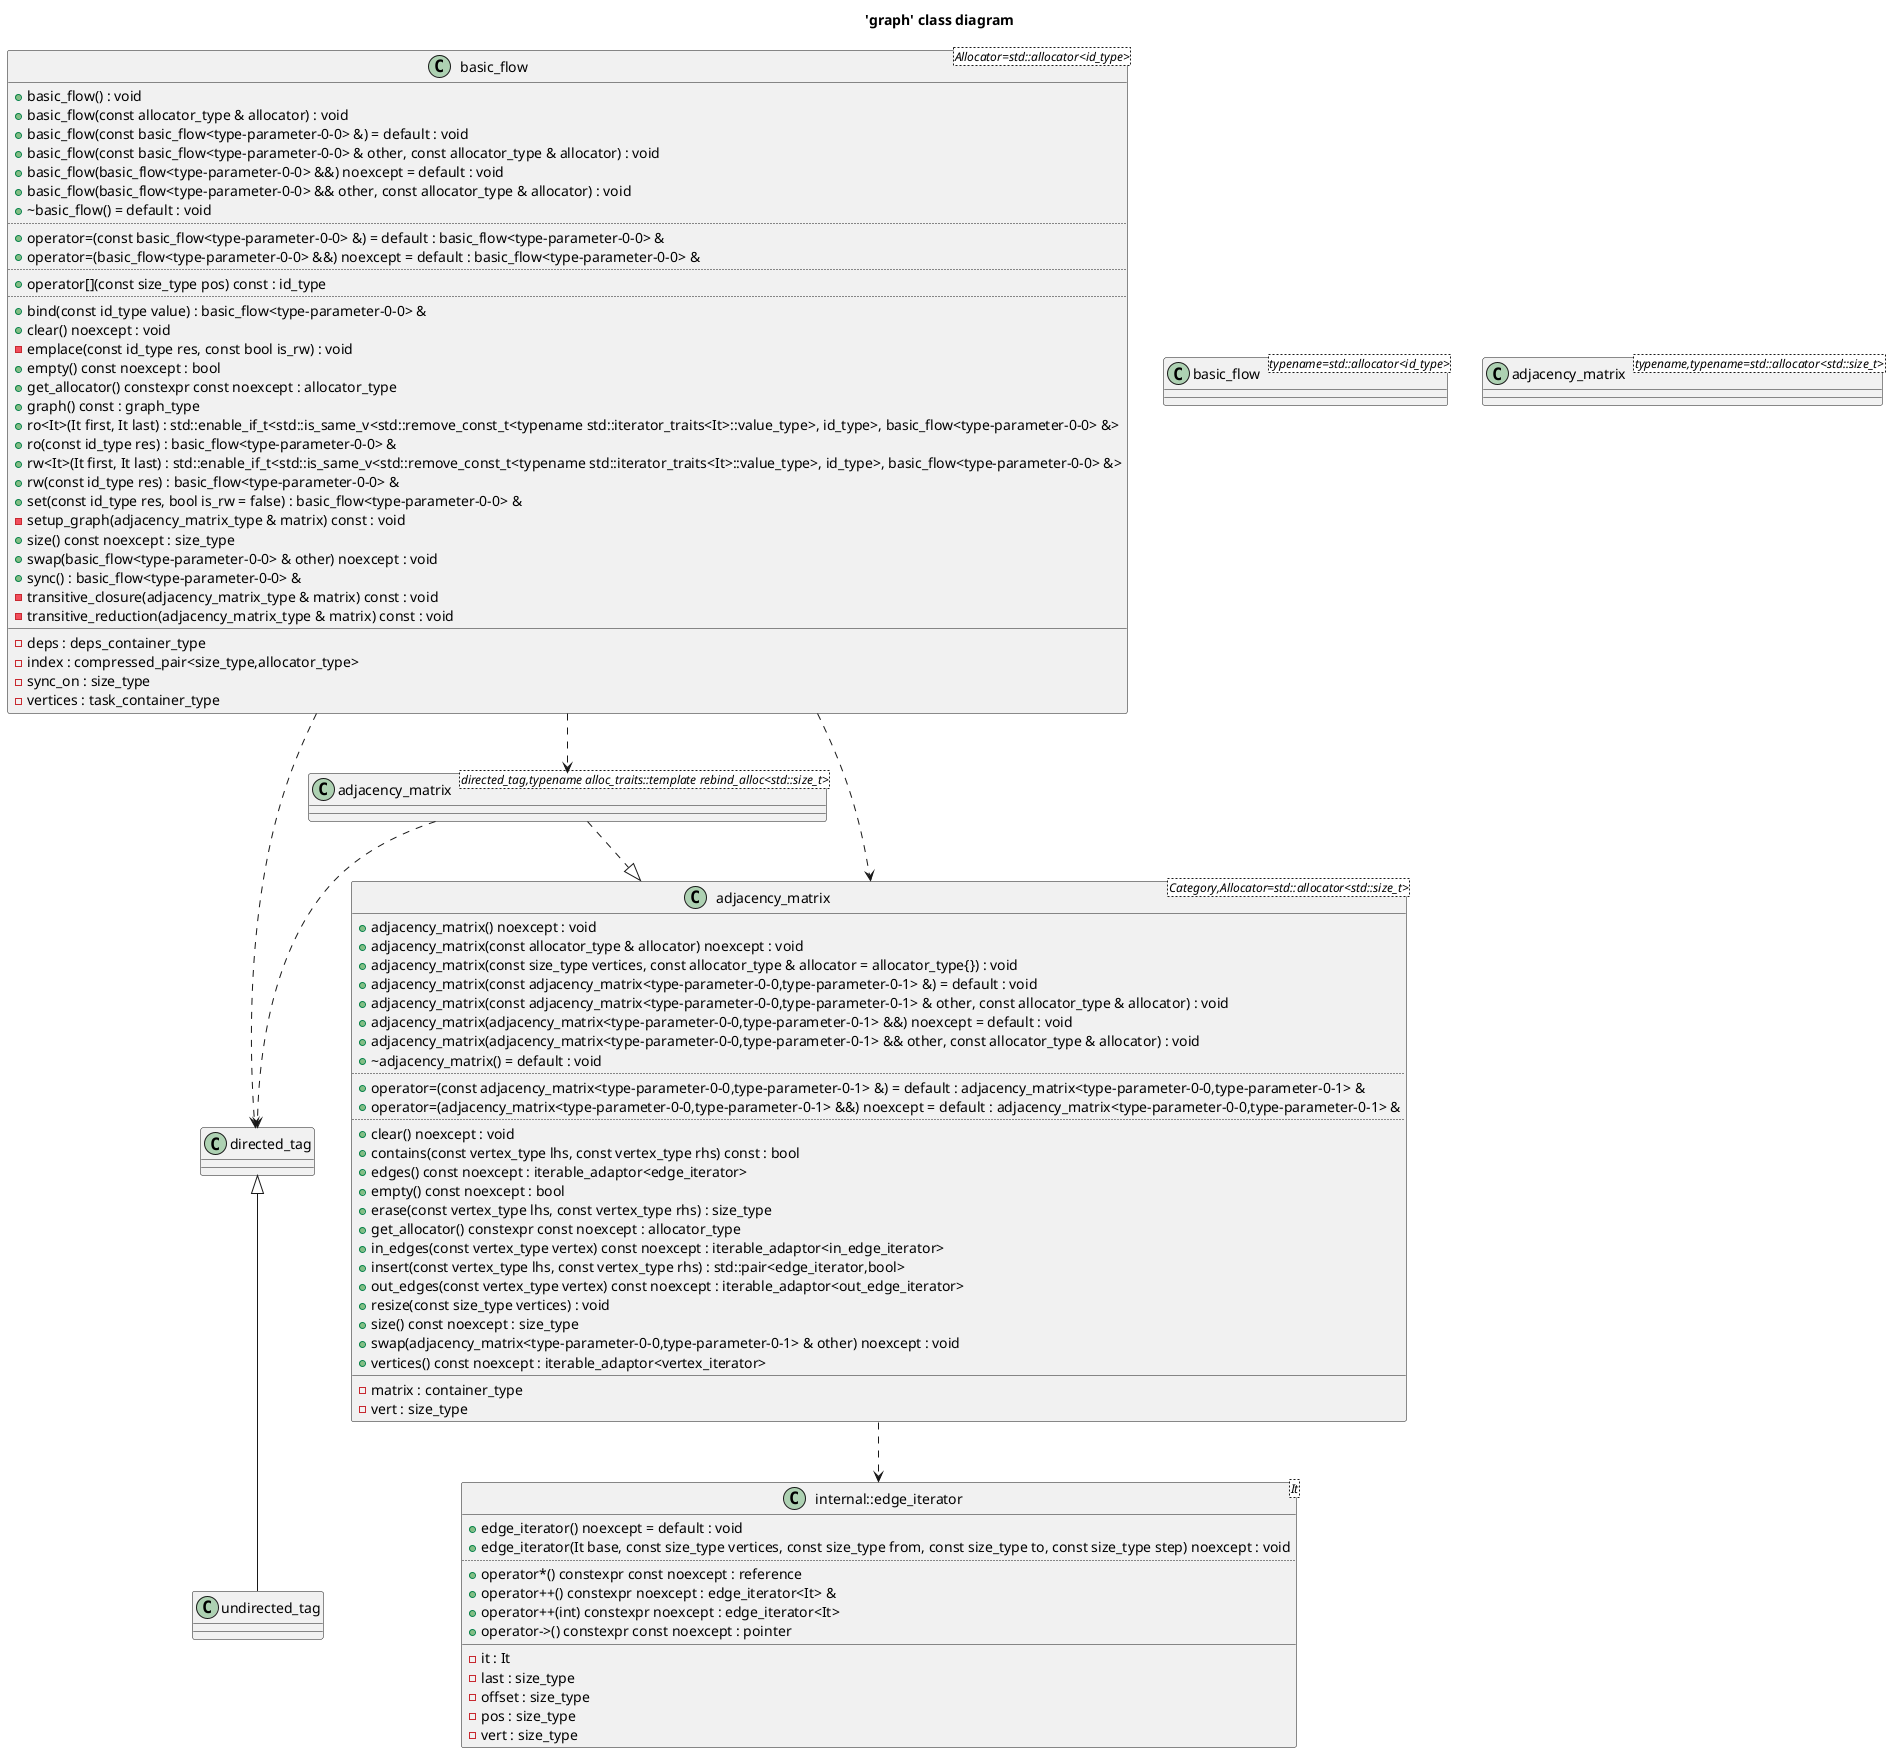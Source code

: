 @startuml
title 'graph' class diagram
class "directed_tag" as C_0016166641616663646252
class C_0016166641616663646252 [[https://github.com/skypjack/entt/blob/4a2d1a8541228a90e02a873dba6a980506c42c03/src/entt/graph/fwd.hpp#L11{directed_tag}]] {
__
}
class "undirected_tag" as C_0002095623159475364388
class C_0002095623159475364388 [[https://github.com/skypjack/entt/blob/4a2d1a8541228a90e02a873dba6a980506c42c03/src/entt/graph/fwd.hpp#L14{undirected_tag}]] {
__
}
class "internal::edge_iterator<It>" as C_0008265378530825598326
class C_0008265378530825598326 [[https://github.com/skypjack/entt/blob/4a2d1a8541228a90e02a873dba6a980506c42c03/src/entt/graph/adjacency_matrix.hpp#L20{edge_iterator}]] {
+edge_iterator() noexcept = default : void [[[https://github.com/skypjack/entt/blob/4a2d1a8541228a90e02a873dba6a980506c42c03/src/entt/graph/adjacency_matrix.hpp#L31{edge_iterator}]]]
+edge_iterator(It base, const size_type vertices, const size_type from, const size_type to, const size_type step) noexcept : void [[[https://github.com/skypjack/entt/blob/4a2d1a8541228a90e02a873dba6a980506c42c03/src/entt/graph/adjacency_matrix.hpp#L34{edge_iterator}]]]
..
+operator*() constexpr const noexcept : reference [[[https://github.com/skypjack/entt/blob/4a2d1a8541228a90e02a873dba6a980506c42c03/src/entt/graph/adjacency_matrix.hpp#L53{operator*}]]]
+operator++() constexpr noexcept : edge_iterator<It> & [[[https://github.com/skypjack/entt/blob/4a2d1a8541228a90e02a873dba6a980506c42c03/src/entt/graph/adjacency_matrix.hpp#L43{operator++}]]]
+operator++(int) constexpr noexcept : edge_iterator<It> [[[https://github.com/skypjack/entt/blob/4a2d1a8541228a90e02a873dba6a980506c42c03/src/entt/graph/adjacency_matrix.hpp#L48{operator++}]]]
+operator->() constexpr const noexcept : pointer [[[https://github.com/skypjack/entt/blob/4a2d1a8541228a90e02a873dba6a980506c42c03/src/entt/graph/adjacency_matrix.hpp#L57{operator->}]]]
__
-it : It [[[https://github.com/skypjack/entt/blob/4a2d1a8541228a90e02a873dba6a980506c42c03/src/entt/graph/adjacency_matrix.hpp#L65{it}]]]
-last : size_type [[[https://github.com/skypjack/entt/blob/4a2d1a8541228a90e02a873dba6a980506c42c03/src/entt/graph/adjacency_matrix.hpp#L68{last}]]]
-offset : size_type [[[https://github.com/skypjack/entt/blob/4a2d1a8541228a90e02a873dba6a980506c42c03/src/entt/graph/adjacency_matrix.hpp#L69{offset}]]]
-pos : size_type [[[https://github.com/skypjack/entt/blob/4a2d1a8541228a90e02a873dba6a980506c42c03/src/entt/graph/adjacency_matrix.hpp#L67{pos}]]]
-vert : size_type [[[https://github.com/skypjack/entt/blob/4a2d1a8541228a90e02a873dba6a980506c42c03/src/entt/graph/adjacency_matrix.hpp#L66{vert}]]]
}
class "adjacency_matrix<Category,Allocator=std::allocator<std::size_t>>" as C_0011625863282683175065
class C_0011625863282683175065 [[https://github.com/skypjack/entt/blob/4a2d1a8541228a90e02a873dba6a980506c42c03/src/entt/graph/adjacency_matrix.hpp#L91{adjacency_matrix}]] {
+adjacency_matrix() noexcept : void [[[https://github.com/skypjack/entt/blob/4a2d1a8541228a90e02a873dba6a980506c42c03/src/entt/graph/adjacency_matrix.hpp#L118{adjacency_matrix}]]]
+adjacency_matrix(const allocator_type & allocator) noexcept : void [[[https://github.com/skypjack/entt/blob/4a2d1a8541228a90e02a873dba6a980506c42c03/src/entt/graph/adjacency_matrix.hpp#L126{adjacency_matrix}]]]
+adjacency_matrix(const size_type vertices, const allocator_type & allocator = allocator_type{}) : void [[[https://github.com/skypjack/entt/blob/4a2d1a8541228a90e02a873dba6a980506c42c03/src/entt/graph/adjacency_matrix.hpp#L135{adjacency_matrix}]]]
+adjacency_matrix(const adjacency_matrix<type-parameter-0-0,type-parameter-0-1> &) = default : void [[[https://github.com/skypjack/entt/blob/4a2d1a8541228a90e02a873dba6a980506c42c03/src/entt/graph/adjacency_matrix.hpp#L140{adjacency_matrix}]]]
+adjacency_matrix(const adjacency_matrix<type-parameter-0-0,type-parameter-0-1> & other, const allocator_type & allocator) : void [[[https://github.com/skypjack/entt/blob/4a2d1a8541228a90e02a873dba6a980506c42c03/src/entt/graph/adjacency_matrix.hpp#L147{adjacency_matrix}]]]
+adjacency_matrix(adjacency_matrix<type-parameter-0-0,type-parameter-0-1> &&) noexcept = default : void [[[https://github.com/skypjack/entt/blob/4a2d1a8541228a90e02a873dba6a980506c42c03/src/entt/graph/adjacency_matrix.hpp#L152{adjacency_matrix}]]]
+adjacency_matrix(adjacency_matrix<type-parameter-0-0,type-parameter-0-1> && other, const allocator_type & allocator) : void [[[https://github.com/skypjack/entt/blob/4a2d1a8541228a90e02a873dba6a980506c42c03/src/entt/graph/adjacency_matrix.hpp#L159{adjacency_matrix}]]]
+~adjacency_matrix() = default : void [[[https://github.com/skypjack/entt/blob/4a2d1a8541228a90e02a873dba6a980506c42c03/src/entt/graph/adjacency_matrix.hpp#L164{~adjacency_matrix}]]]
..
+operator=(const adjacency_matrix<type-parameter-0-0,type-parameter-0-1> &) = default : adjacency_matrix<type-parameter-0-0,type-parameter-0-1> & [[[https://github.com/skypjack/entt/blob/4a2d1a8541228a90e02a873dba6a980506c42c03/src/entt/graph/adjacency_matrix.hpp#L170{operator=}]]]
+operator=(adjacency_matrix<type-parameter-0-0,type-parameter-0-1> &&) noexcept = default : adjacency_matrix<type-parameter-0-0,type-parameter-0-1> & [[[https://github.com/skypjack/entt/blob/4a2d1a8541228a90e02a873dba6a980506c42c03/src/entt/graph/adjacency_matrix.hpp#L176{operator=}]]]
..
+clear() noexcept : void [[[https://github.com/skypjack/entt/blob/4a2d1a8541228a90e02a873dba6a980506c42c03/src/entt/graph/adjacency_matrix.hpp#L187{clear}]]]
+contains(const vertex_type lhs, const vertex_type rhs) const : bool [[[https://github.com/skypjack/entt/blob/4a2d1a8541228a90e02a873dba6a980506c42c03/src/entt/graph/adjacency_matrix.hpp#L324{contains}]]]
+edges() const noexcept : iterable_adaptor<edge_iterator> [[[https://github.com/skypjack/entt/blob/4a2d1a8541228a90e02a873dba6a980506c42c03/src/entt/graph/adjacency_matrix.hpp#L235{edges}]]]
+empty() const noexcept : bool [[[https://github.com/skypjack/entt/blob/4a2d1a8541228a90e02a873dba6a980506c42c03/src/entt/graph/adjacency_matrix.hpp#L210{empty}]]]
+erase(const vertex_type lhs, const vertex_type rhs) : size_type [[[https://github.com/skypjack/entt/blob/4a2d1a8541228a90e02a873dba6a980506c42c03/src/entt/graph/adjacency_matrix.hpp#L306{erase}]]]
+get_allocator() constexpr const noexcept : allocator_type [[[https://github.com/skypjack/entt/blob/4a2d1a8541228a90e02a873dba6a980506c42c03/src/entt/graph/adjacency_matrix.hpp#L182{get_allocator}]]]
+in_edges(const vertex_type vertex) const noexcept : iterable_adaptor<in_edge_iterator> [[[https://github.com/skypjack/entt/blob/4a2d1a8541228a90e02a873dba6a980506c42c03/src/entt/graph/adjacency_matrix.hpp#L258{in_edges}]]]
+insert(const vertex_type lhs, const vertex_type rhs) : std::pair<edge_iterator,bool> [[[https://github.com/skypjack/entt/blob/4a2d1a8541228a90e02a873dba6a980506c42c03/src/entt/graph/adjacency_matrix.hpp#L287{insert}]]]
+out_edges(const vertex_type vertex) const noexcept : iterable_adaptor<out_edge_iterator> [[[https://github.com/skypjack/entt/blob/4a2d1a8541228a90e02a873dba6a980506c42c03/src/entt/graph/adjacency_matrix.hpp#L246{out_edges}]]]
+resize(const size_type vertices) : void [[[https://github.com/skypjack/entt/blob/4a2d1a8541228a90e02a873dba6a980506c42c03/src/entt/graph/adjacency_matrix.hpp#L269{resize}]]]
+size() const noexcept : size_type [[[https://github.com/skypjack/entt/blob/4a2d1a8541228a90e02a873dba6a980506c42c03/src/entt/graph/adjacency_matrix.hpp#L219{size}]]]
+swap(adjacency_matrix<type-parameter-0-0,type-parameter-0-1> & other) noexcept : void [[[https://github.com/skypjack/entt/blob/4a2d1a8541228a90e02a873dba6a980506c42c03/src/entt/graph/adjacency_matrix.hpp#L196{swap}]]]
+vertices() const noexcept : iterable_adaptor<vertex_iterator> [[[https://github.com/skypjack/entt/blob/4a2d1a8541228a90e02a873dba6a980506c42c03/src/entt/graph/adjacency_matrix.hpp#L227{vertices}]]]
__
-matrix : container_type [[[https://github.com/skypjack/entt/blob/4a2d1a8541228a90e02a873dba6a980506c42c03/src/entt/graph/adjacency_matrix.hpp#L330{matrix}]]]
-vert : size_type [[[https://github.com/skypjack/entt/blob/4a2d1a8541228a90e02a873dba6a980506c42c03/src/entt/graph/adjacency_matrix.hpp#L331{vert}]]]
}
class "basic_flow<typename=std::allocator<id_type>>" as C_0001155636740511711449
class C_0001155636740511711449 [[https://github.com/skypjack/entt/blob/4a2d1a8541228a90e02a873dba6a980506c42c03/src/entt/graph/fwd.hpp#L20{basic_flow}]] {
__
}
class "adjacency_matrix<typename,typename=std::allocator<std::size_t>>" as C_0007102608618123962650
class C_0007102608618123962650 [[https://github.com/skypjack/entt/blob/4a2d1a8541228a90e02a873dba6a980506c42c03/src/entt/graph/fwd.hpp#L17{adjacency_matrix}]] {
__
}
class "adjacency_matrix<directed_tag,typename alloc_traits::template rebind_alloc<std::size_t>>" as C_0011425232183484485869
class C_0011425232183484485869 [[https://github.com/skypjack/entt/blob/4a2d1a8541228a90e02a873dba6a980506c42c03/src/entt/graph/adjacency_matrix.hpp#L91{adjacency_matrix}]] {
__
}
class "basic_flow<Allocator=std::allocator<id_type>>" as C_0001680489547117965541
class C_0001680489547117965541 [[https://github.com/skypjack/entt/blob/4a2d1a8541228a90e02a873dba6a980506c42c03/src/entt/graph/flow.hpp#L29{basic_flow}]] {
+basic_flow() : void [[[https://github.com/skypjack/entt/blob/4a2d1a8541228a90e02a873dba6a980506c42c03/src/entt/graph/flow.hpp#L128{basic_flow}]]]
+basic_flow(const allocator_type & allocator) : void [[[https://github.com/skypjack/entt/blob/4a2d1a8541228a90e02a873dba6a980506c42c03/src/entt/graph/flow.hpp#L135{basic_flow}]]]
+basic_flow(const basic_flow<type-parameter-0-0> &) = default : void [[[https://github.com/skypjack/entt/blob/4a2d1a8541228a90e02a873dba6a980506c42c03/src/entt/graph/flow.hpp#L141{basic_flow}]]]
+basic_flow(const basic_flow<type-parameter-0-0> & other, const allocator_type & allocator) : void [[[https://github.com/skypjack/entt/blob/4a2d1a8541228a90e02a873dba6a980506c42c03/src/entt/graph/flow.hpp#L148{basic_flow}]]]
+basic_flow(basic_flow<type-parameter-0-0> &&) noexcept = default : void [[[https://github.com/skypjack/entt/blob/4a2d1a8541228a90e02a873dba6a980506c42c03/src/entt/graph/flow.hpp#L155{basic_flow}]]]
+basic_flow(basic_flow<type-parameter-0-0> && other, const allocator_type & allocator) : void [[[https://github.com/skypjack/entt/blob/4a2d1a8541228a90e02a873dba6a980506c42c03/src/entt/graph/flow.hpp#L162{basic_flow}]]]
+~basic_flow() = default : void [[[https://github.com/skypjack/entt/blob/4a2d1a8541228a90e02a873dba6a980506c42c03/src/entt/graph/flow.hpp#L169{~basic_flow}]]]
..
+operator=(const basic_flow<type-parameter-0-0> &) = default : basic_flow<type-parameter-0-0> & [[[https://github.com/skypjack/entt/blob/4a2d1a8541228a90e02a873dba6a980506c42c03/src/entt/graph/flow.hpp#L175{operator=}]]]
+operator=(basic_flow<type-parameter-0-0> &&) noexcept = default : basic_flow<type-parameter-0-0> & [[[https://github.com/skypjack/entt/blob/4a2d1a8541228a90e02a873dba6a980506c42c03/src/entt/graph/flow.hpp#L181{operator=}]]]
..
+operator[](const size_type pos) const : id_type [[[https://github.com/skypjack/entt/blob/4a2d1a8541228a90e02a873dba6a980506c42c03/src/entt/graph/flow.hpp#L196{operator[]}]]]
..
+bind(const id_type value) : basic_flow<type-parameter-0-0> & [[[https://github.com/skypjack/entt/blob/4a2d1a8541228a90e02a873dba6a980506c42c03/src/entt/graph/flow.hpp#L241{bind}]]]
+clear() noexcept : void [[[https://github.com/skypjack/entt/blob/4a2d1a8541228a90e02a873dba6a980506c42c03/src/entt/graph/flow.hpp#L201{clear}]]]
-emplace(const id_type res, const bool is_rw) : void [[[https://github.com/skypjack/entt/blob/4a2d1a8541228a90e02a873dba6a980506c42c03/src/entt/graph/flow.hpp#L37{emplace}]]]
+empty() const noexcept : bool [[[https://github.com/skypjack/entt/blob/4a2d1a8541228a90e02a873dba6a980506c42c03/src/entt/graph/flow.hpp#L224{empty}]]]
+get_allocator() constexpr const noexcept : allocator_type [[[https://github.com/skypjack/entt/blob/4a2d1a8541228a90e02a873dba6a980506c42c03/src/entt/graph/flow.hpp#L187{get_allocator}]]]
+graph() const : graph_type [[[https://github.com/skypjack/entt/blob/4a2d1a8541228a90e02a873dba6a980506c42c03/src/entt/graph/flow.hpp#L332{graph}]]]
+ro<It>(It first, It last) : std::enable_if_t<std::is_same_v<std::remove_const_t<typename std::iterator_traits<It>::value_type>, id_type>, basic_flow<type-parameter-0-0> &>
+ro(const id_type res) : basic_flow<type-parameter-0-0> & [[[https://github.com/skypjack/entt/blob/4a2d1a8541228a90e02a873dba6a980506c42c03/src/entt/graph/flow.hpp#L279{ro}]]]
+rw<It>(It first, It last) : std::enable_if_t<std::is_same_v<std::remove_const_t<typename std::iterator_traits<It>::value_type>, id_type>, basic_flow<type-parameter-0-0> &>
+rw(const id_type res) : basic_flow<type-parameter-0-0> & [[[https://github.com/skypjack/entt/blob/4a2d1a8541228a90e02a873dba6a980506c42c03/src/entt/graph/flow.hpp#L306{rw}]]]
+set(const id_type res, bool is_rw = false) : basic_flow<type-parameter-0-0> & [[[https://github.com/skypjack/entt/blob/4a2d1a8541228a90e02a873dba6a980506c42c03/src/entt/graph/flow.hpp#L269{set}]]]
-setup_graph(adjacency_matrix_type & matrix) const : void [[[https://github.com/skypjack/entt/blob/4a2d1a8541228a90e02a873dba6a980506c42c03/src/entt/graph/flow.hpp#L47{setup_graph}]]]
+size() const noexcept : size_type [[[https://github.com/skypjack/entt/blob/4a2d1a8541228a90e02a873dba6a980506c42c03/src/entt/graph/flow.hpp#L232{size}]]]
+swap(basic_flow<type-parameter-0-0> & other) noexcept : void [[[https://github.com/skypjack/entt/blob/4a2d1a8541228a90e02a873dba6a980506c42c03/src/entt/graph/flow.hpp#L212{swap}]]]
+sync() : basic_flow<type-parameter-0-0> & [[[https://github.com/skypjack/entt/blob/4a2d1a8541228a90e02a873dba6a980506c42c03/src/entt/graph/flow.hpp#L252{sync}]]]
-transitive_closure(adjacency_matrix_type & matrix) const : void [[[https://github.com/skypjack/entt/blob/4a2d1a8541228a90e02a873dba6a980506c42c03/src/entt/graph/flow.hpp#L83{transitive_closure}]]]
-transitive_reduction(adjacency_matrix_type & matrix) const : void [[[https://github.com/skypjack/entt/blob/4a2d1a8541228a90e02a873dba6a980506c42c03/src/entt/graph/flow.hpp#L97{transitive_reduction}]]]
__
-deps : deps_container_type [[[https://github.com/skypjack/entt/blob/4a2d1a8541228a90e02a873dba6a980506c42c03/src/entt/graph/flow.hpp#L345{deps}]]]
-index : compressed_pair<size_type,allocator_type> [[[https://github.com/skypjack/entt/blob/4a2d1a8541228a90e02a873dba6a980506c42c03/src/entt/graph/flow.hpp#L343{index}]]]
-sync_on : size_type [[[https://github.com/skypjack/entt/blob/4a2d1a8541228a90e02a873dba6a980506c42c03/src/entt/graph/flow.hpp#L346{sync_on}]]]
-vertices : task_container_type [[[https://github.com/skypjack/entt/blob/4a2d1a8541228a90e02a873dba6a980506c42c03/src/entt/graph/flow.hpp#L344{vertices}]]]
}
C_0016166641616663646252 <|-- C_0002095623159475364388
C_0011625863282683175065 ..> C_0008265378530825598326 [[https://github.com/skypjack/entt/blob/4a2d1a8541228a90e02a873dba6a980506c42c03/src/entt/graph/adjacency_matrix.hpp#L235{}]]
C_0011425232183484485869 ..> C_0016166641616663646252
C_0011425232183484485869 ..|> C_0011625863282683175065
C_0001680489547117965541 ..> C_0011425232183484485869 [[https://github.com/skypjack/entt/blob/4a2d1a8541228a90e02a873dba6a980506c42c03/src/entt/graph/flow.hpp#L47{}]]
C_0001680489547117965541 ..> C_0011625863282683175065 [[https://github.com/skypjack/entt/blob/4a2d1a8541228a90e02a873dba6a980506c42c03/src/entt/graph/flow.hpp#L47{}]]
C_0001680489547117965541 ..> C_0016166641616663646252 [[https://github.com/skypjack/entt/blob/4a2d1a8541228a90e02a873dba6a980506c42c03/src/entt/graph/flow.hpp#L47{}]]

'Generated with clang-uml, version 0.6.0
'LLVM version Ubuntu clang version 19.1.1 (1ubuntu1)
@enduml

